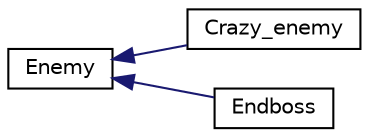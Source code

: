 digraph "Grafische Darstellung der Klassenhierarchie"
{
  edge [fontname="Helvetica",fontsize="10",labelfontname="Helvetica",labelfontsize="10"];
  node [fontname="Helvetica",fontsize="10",shape=record];
  rankdir="LR";
  Node1 [label="Enemy",height=0.2,width=0.4,color="black", fillcolor="white", style="filled",URL="$class_enemy.html"];
  Node1 -> Node2 [dir="back",color="midnightblue",fontsize="10",style="solid",fontname="Helvetica"];
  Node2 [label="Crazy_enemy",height=0.2,width=0.4,color="black", fillcolor="white", style="filled",URL="$class_crazy__enemy.html"];
  Node1 -> Node3 [dir="back",color="midnightblue",fontsize="10",style="solid",fontname="Helvetica"];
  Node3 [label="Endboss",height=0.2,width=0.4,color="black", fillcolor="white", style="filled",URL="$class_endboss.html"];
}
